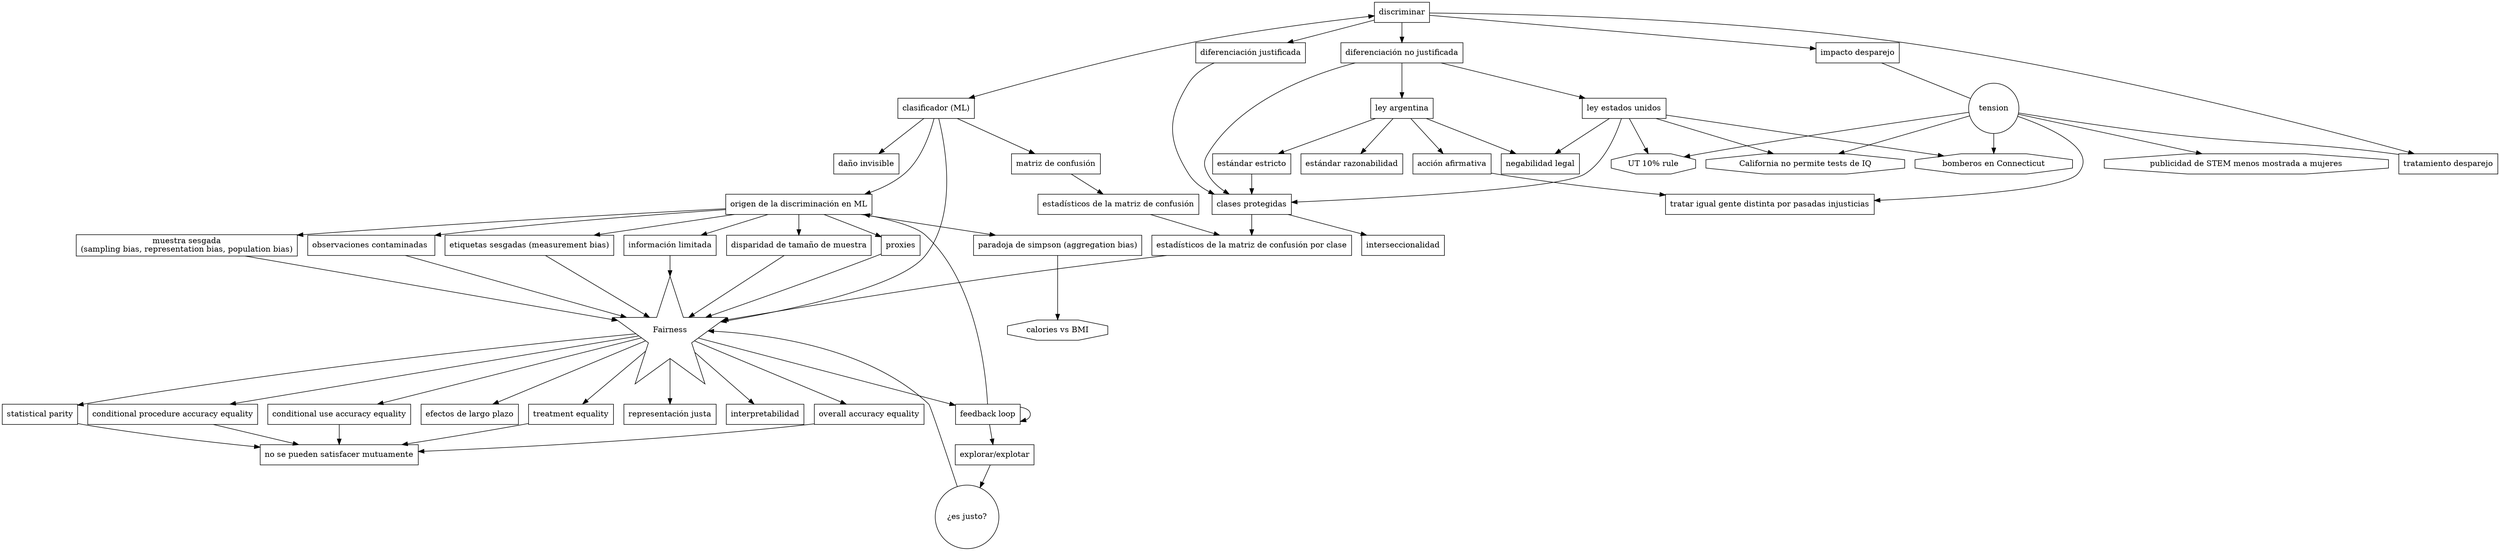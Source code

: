 digraph fairness {
    node [shape=box];
    discrimination [ label="discriminar" ];
    classifier [ label="clasificador (ML)" ];
    justified_discrimination [ label="diferenciación justificada" ]
    unjustified_discrimination [ label="diferenciación no justificada" ]
    protected_classes [ label="clases protegidas" ]
    arg_law [ label="ley argentina" ]
    usa_law [ label="ley estados unidos" ]
    disparate_treatment [ label="tratamiento desparejo" ]
    disparate_impact [ label="impacto desparejo" ]
    treat_similarly_disimilar_people_because_of_past_injustice [ label="tratar igual gente distinta por pasadas injusticias" ]
    impact_treatment_tension[ label="tension" shape="circle" ]
    firefighter_connecticut [ label="bomberos en Connecticut" shape="polygon" sides="8" ]
    ut_10percent_rule [ label="UT 10% rule" shape="polygon" sides="8" ]
    california_ban_iq_test [ label="California no permite tests de IQ" shape="polygon" sides="8" ]
    stem_ad [ label="publicidad de STEM menos mostrada a mujeres" shape="polygon" sides="8" ]

    ml_discrimination_sources [ label="origen de la discriminación en ML"]

    skewed_sample [ label="muestra sesgada\n(sampling bias, representation bias, population bias)" ]
    tainted_examples [ label="observaciones contaminadas " ]
    biased_labels [ label="etiquetas sesgadas (measurement bias)" ]
    limited_features [ label="información limitada" ]
    sample_size_disparity [ label="disparidad de tamaño de muestra" ]
    proxies [ label="proxies" ]

    // a survey on bias and fairness in Machine Learning, mehrabi

    simpson_paradox [ label="paradoja de simpson (aggregation bias)" ]
    calories_bmi [ label="calories vs BMI" shape="polygon" sides="8" ]

    // https://arxiv.org/abs/1703.09207

    fairness [ label="Fairness" shape="star" ]
    confusion_matrix [ label="matriz de confusión" ]
    confusion_matrix_stats [ label="estadísticos de la matriz de confusión" ]
    confusion_matrix_stats_per_class [ label="estadísticos de la matriz de confusión por clase" ]
    overall_accuracy_equality [ label="overall accuracy equality" ]
    statistical_parity [ label="statistical parity" ]
    conditional_procedure_accuracy_equality [ label="conditional procedure accuracy equality" ]
    conditional_use_accuracy_equality [ label="conditional use accuracy equality" ]
    treatment_equality [ label="treatment equality" ]
    no_simultaneous_satisfaction [ label="no se pueden satisfacer mutuamente" ]

    // Categorías sospechosas y control de constitucionalidad, Guillermo F. Treacy *

    estandar_razonabilidad [ label="estándar razonabilidad" ]
    estandar_estricto [ label="estándar estricto" ]
    accion_afirmativa [ label="acción afirmativa" ]
    arg_law->estandar_razonabilidad
    arg_law->estandar_estricto
    arg_law->accion_afirmativa->treat_similarly_disimilar_people_because_of_past_injustice
    estandar_estricto->protected_classes

    // The Frontiers of Fairness in Machine Learning, Alexandra Chouldechova, Aaron Roth

    intersectionality [ label="interseccionalidad" ]
    long_term_effects [ label="efectos de largo plazo" ]
    feedback_loop [ label="feedback loop" ]
    fair_representation [ label="representación justa" ]
    explore_exploit [ label="explorar/explotar" ]
    is_explore_exploit_fair [ label="¿es justo?" shape="circle" ]

    // Cathy O'neil interview https://www.datacamp.com/community/blog/weapons-math-destruction

    interpretability [ label="interpretabilidad" ]
    legal_deniability [ label="negabilidad legal" ]
    invisible_harm [ label="daño invisible" ]

    //

    discrimination->classifier [ dir=both ]
    discrimination->unjustified_discrimination
    discrimination->justified_discrimination
    justified_discrimination->protected_classes
    unjustified_discrimination->protected_classes
    unjustified_discrimination->usa_law
    unjustified_discrimination->arg_law
    usa_law->firefighter_connecticut
    usa_law->ut_10percent_rule
    usa_law->california_ban_iq_test
    usa_law->protected_classes
    discrimination->disparate_treatment
    discrimination->disparate_impact
    disparate_impact->impact_treatment_tension->disparate_treatment [ dir=none maxlen=0.1 ]
    impact_treatment_tension->firefighter_connecticut
    impact_treatment_tension->ut_10percent_rule
    impact_treatment_tension->california_ban_iq_test
    impact_treatment_tension->treat_similarly_disimilar_people_because_of_past_injustice
    impact_treatment_tension->stem_ad

    ml_discrimination_sources->skewed_sample->fairness
    ml_discrimination_sources->tainted_examples->fairness
    ml_discrimination_sources->biased_labels->fairness
    ml_discrimination_sources->limited_features->fairness
    ml_discrimination_sources->sample_size_disparity->fairness
    ml_discrimination_sources->proxies->fairness

    classifier->ml_discrimination_sources
    ml_discrimination_sources->simpson_paradox
    simpson_paradox->calories_bmi

    classifier->fairness
    classifier->confusion_matrix
    confusion_matrix->confusion_matrix_stats
    confusion_matrix_stats->confusion_matrix_stats_per_class
    protected_classes->confusion_matrix_stats_per_class
    confusion_matrix_stats_per_class->fairness
    fairness->overall_accuracy_equality
    fairness->statistical_parity
    fairness->conditional_procedure_accuracy_equality
    fairness->conditional_use_accuracy_equality
    fairness->treatment_equality

    overall_accuracy_equality->no_simultaneous_satisfaction
    statistical_parity->no_simultaneous_satisfaction
    conditional_procedure_accuracy_equality->no_simultaneous_satisfaction
    conditional_use_accuracy_equality->no_simultaneous_satisfaction
    treatment_equality->no_simultaneous_satisfaction

    protected_classes->intersectionality
    fairness->long_term_effects
    fairness->feedback_loop
    feedback_loop->feedback_loop
    feedback_loop->ml_discrimination_sources
    fairness->fair_representation
    feedback_loop->explore_exploit
    explore_exploit->is_explore_exploit_fair
    is_explore_exploit_fair->fairness

    fairness->interpretability
    arg_law->legal_deniability
    usa_law->legal_deniability
    classifier->invisible_harm
}
